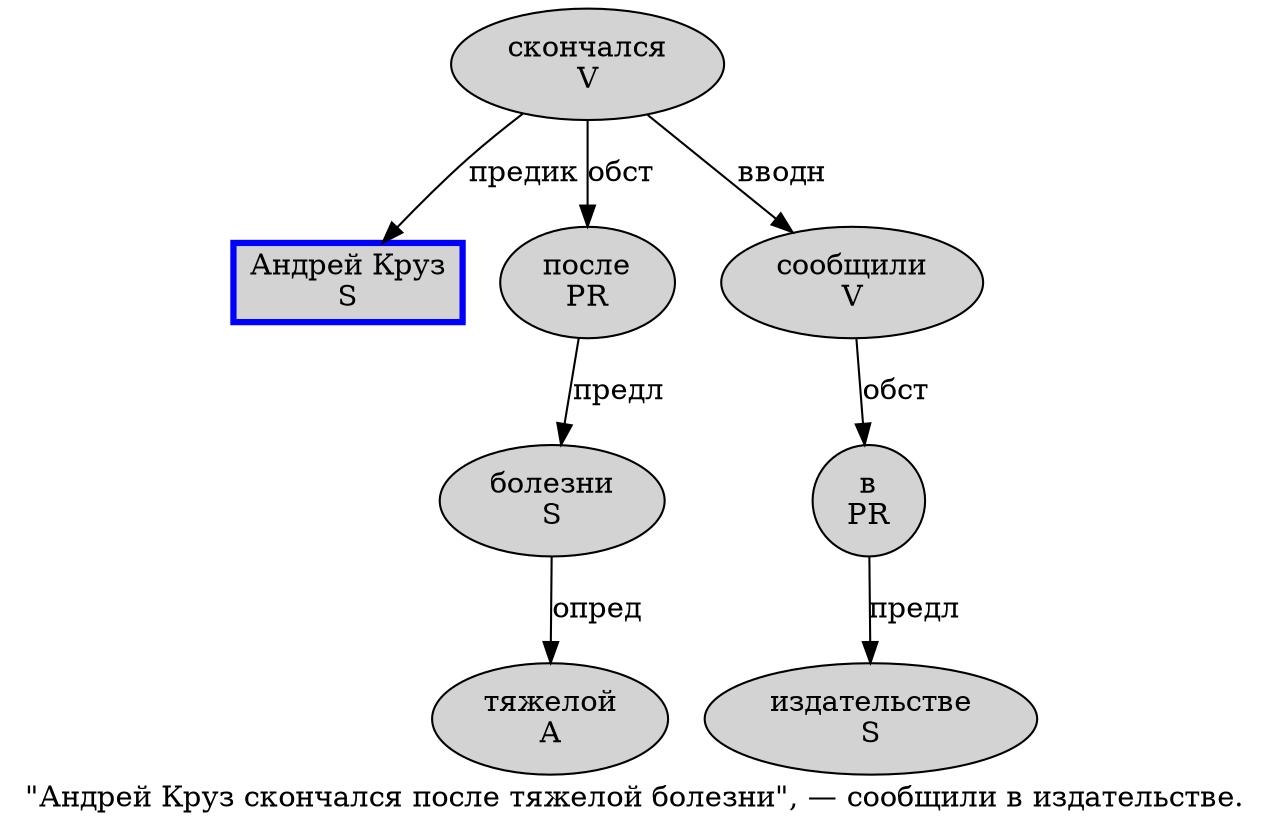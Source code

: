 digraph SENTENCE_1404 {
	graph [label="\"Андрей Круз скончался после тяжелой болезни\", — сообщили в издательстве."]
	node [style=filled]
		1 [label="Андрей Круз
S" color=blue fillcolor=lightgray penwidth=3 shape=box]
		2 [label="скончался
V" color="" fillcolor=lightgray penwidth=1 shape=ellipse]
		3 [label="после
PR" color="" fillcolor=lightgray penwidth=1 shape=ellipse]
		4 [label="тяжелой
A" color="" fillcolor=lightgray penwidth=1 shape=ellipse]
		5 [label="болезни
S" color="" fillcolor=lightgray penwidth=1 shape=ellipse]
		9 [label="сообщили
V" color="" fillcolor=lightgray penwidth=1 shape=ellipse]
		10 [label="в
PR" color="" fillcolor=lightgray penwidth=1 shape=ellipse]
		11 [label="издательстве
S" color="" fillcolor=lightgray penwidth=1 shape=ellipse]
			5 -> 4 [label="опред"]
			10 -> 11 [label="предл"]
			9 -> 10 [label="обст"]
			2 -> 1 [label="предик"]
			2 -> 3 [label="обст"]
			2 -> 9 [label="вводн"]
			3 -> 5 [label="предл"]
}